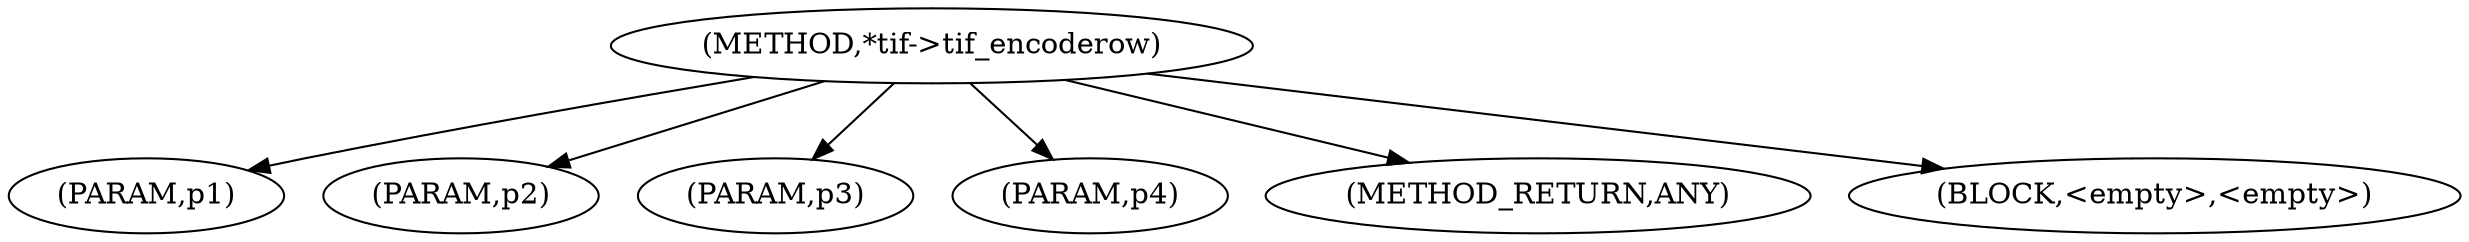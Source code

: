 digraph "*tif-&gt;tif_encoderow" {  
"100371" [label = <(METHOD,*tif-&gt;tif_encoderow)> ]
"100372" [label = <(PARAM,p1)> ]
"100373" [label = <(PARAM,p2)> ]
"100374" [label = <(PARAM,p3)> ]
"100375" [label = <(PARAM,p4)> ]
"100376" [label = <(METHOD_RETURN,ANY)> ]
"100377" [label = <(BLOCK,&lt;empty&gt;,&lt;empty&gt;)> ]
  "100371" -> "100376" 
  "100371" -> "100372" 
  "100371" -> "100377" 
  "100371" -> "100373" 
  "100371" -> "100374" 
  "100371" -> "100375" 
}
